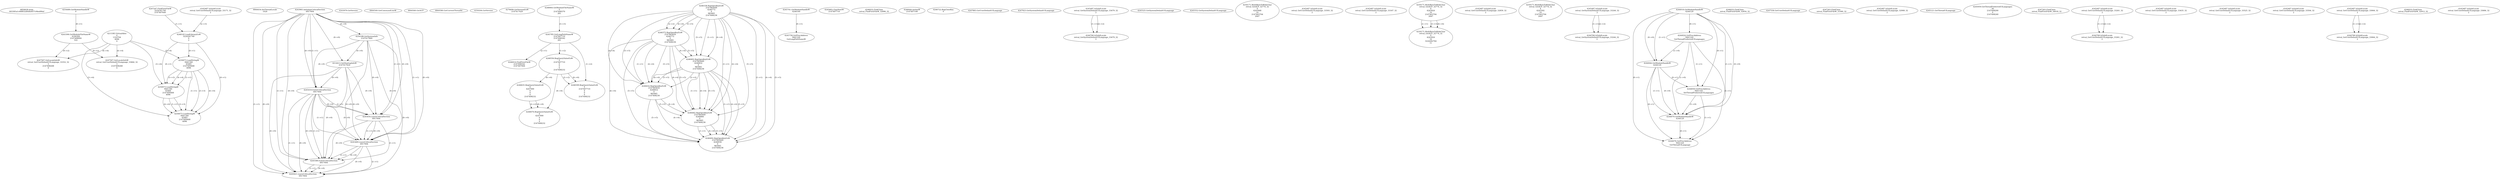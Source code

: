 // Global SCDG with merge call
digraph {
	0 [label="6850628.main
003383a1c68f832d0d4e857c94ed90ef"]
	1 [label="4254480.GetModuleHandleW
0"]
	2 [label="6844434.SetThreadLocale
1024"]
	3 [label="4243965.InitializeCriticalSection
6917004"]
	4 [label="4243979.GetVersion
"]
	5 [label="4250188.GetSystemInfo
2147417660"]
	3 -> 5 [label="(0-->0)"]
	6 [label="6844540.GetCommandLineW
"]
	7 [label="4214413.GetStartupInfoW
2147417624"]
	3 -> 7 [label="(0-->0)"]
	5 -> 7 [label="(0-->0)"]
	8 [label="6844560.GetACP
"]
	9 [label="6844580.GetCurrentThreadId
"]
	10 [label="4250204.GetVersion
"]
	11 [label="4276690.GetVersionExW
2147417420"]
	12 [label="4243306.GetModuleFileNameW
4194304
2147408904
522"]
	1 -> 12 [label="(0-->1)"]
	13 [label="4248064.GetModuleFileNameW
0
2147408370
261"]
	14 [label="4215383.VirtualAlloc
0
1310704
4096
4"]
	15 [label="4246338.RegOpenKeyExW
2147483649
4246772
0
983065
2147408236"]
	16 [label="4245741.GetModuleHandleW
4246160"]
	17 [label="4245758.GetProcAddress
9441320
GetLongPathNameW"]
	16 -> 17 [label="(0-->1)"]
	18 [label="4245785.GetLongPathNameW
2147407710
2147406542
261"]
	13 -> 18 [label="(3-->3)"]
	19 [label="4245683.CharNextW
2147407716"]
	20 [label="4246014.FindFirstFileW
2147406542
2147407064"]
	18 -> 20 [label="(2-->1)"]
	21 [label="4246032.FindClose
retval_FindFirstFileW_32896_32"]
	22 [label="4246044.lstrlenW
2147407108"]
	23 [label="4246556.RegQueryValueExW
0
2147407710
0
0
0
2147408232"]
	18 -> 23 [label="(1-->2)"]
	24 [label="4246635.RegQueryValueExW
0
4247000
0
0
0
2147408232"]
	23 -> 24 [label="(6-->6)"]
	25 [label="4246722.RegCloseKey
0"]
	26 [label="4247883.GetUserDefaultUILanguage
"]
	27 [label="4245418.EnterCriticalSection
6917004"]
	3 -> 27 [label="(1-->1)"]
	3 -> 27 [label="(0-->0)"]
	5 -> 27 [label="(0-->0)"]
	7 -> 27 [label="(0-->0)"]
	28 [label="4245454.LeaveCriticalSection
6917004"]
	3 -> 28 [label="(1-->1)"]
	27 -> 28 [label="(1-->1)"]
	3 -> 28 [label="(0-->0)"]
	5 -> 28 [label="(0-->0)"]
	7 -> 28 [label="(0-->0)"]
	27 -> 28 [label="(0-->0)"]
	29 [label="4247923.GetSystemDefaultUILanguage
"]
	30 [label="4245469.LeaveCriticalSection
6917004"]
	3 -> 30 [label="(1-->1)"]
	27 -> 30 [label="(1-->1)"]
	28 -> 30 [label="(1-->1)"]
	3 -> 30 [label="(0-->0)"]
	5 -> 30 [label="(0-->0)"]
	7 -> 30 [label="(0-->0)"]
	27 -> 30 [label="(0-->0)"]
	28 -> 30 [label="(0-->0)"]
	31 [label="4245487.IsValidLocale
retval_GetSystemDefaultUILanguage_33479_32
2"]
	32 [label="4244766.IsValidLocale
retval_GetSystemDefaultUILanguage_33479_32
2"]
	31 -> 32 [label="(1-->1)"]
	31 -> 32 [label="(2-->2)"]
	33 [label="4245525.GetSystemDefaultUILanguage
"]
	34 [label="4245552.GetSystemDefaultUILanguage
"]
	35 [label="4250171.MultiByteToWideChar
retval_GetACP_32774_32
0
4243948
10
2147403704
2047"]
	36 [label="4245487.IsValidLocale
retval_GetUserDefaultUILanguage_33593_32
2"]
	37 [label="4246676.RegQueryValueExW
0
4247000
0
0
0
2147408232"]
	24 -> 37 [label="(2-->2)"]
	23 -> 37 [label="(6-->6)"]
	24 -> 37 [label="(6-->6)"]
	38 [label="4245487.IsValidLocale
retval_GetUserDefaultUILanguage_33167_32
2"]
	39 [label="4250171.MultiByteToWideChar
retval_GetACP_32774_32
0
4243924
10
2147403704
2047"]
	40 [label="4250171.MultiByteToWideChar
retval_GetACP_32774_32
0
4243924
10
3224282764
11"]
	39 -> 40 [label="(1-->1)"]
	39 -> 40 [label="(3-->3)"]
	39 -> 40 [label="(4-->4)"]
	41 [label="4246372.RegOpenKeyExW
2147483650
4246772
0
983065
2147408236"]
	15 -> 41 [label="(2-->2)"]
	15 -> 41 [label="(4-->4)"]
	15 -> 41 [label="(5-->5)"]
	42 [label="4246402.RegOpenKeyExW
2147483649
4246832
0
983065
2147408236"]
	15 -> 42 [label="(1-->1)"]
	15 -> 42 [label="(4-->4)"]
	41 -> 42 [label="(4-->4)"]
	15 -> 42 [label="(5-->5)"]
	41 -> 42 [label="(5-->5)"]
	43 [label="4246432.RegOpenKeyExW
2147483650
4246832
0
983065
2147408236"]
	41 -> 43 [label="(1-->1)"]
	42 -> 43 [label="(2-->2)"]
	15 -> 43 [label="(4-->4)"]
	41 -> 43 [label="(4-->4)"]
	42 -> 43 [label="(4-->4)"]
	15 -> 43 [label="(5-->5)"]
	41 -> 43 [label="(5-->5)"]
	42 -> 43 [label="(5-->5)"]
	44 [label="4246462.RegOpenKeyExW
2147483649
4246884
0
983065
2147408236"]
	15 -> 44 [label="(1-->1)"]
	42 -> 44 [label="(1-->1)"]
	15 -> 44 [label="(4-->4)"]
	41 -> 44 [label="(4-->4)"]
	42 -> 44 [label="(4-->4)"]
	43 -> 44 [label="(4-->4)"]
	15 -> 44 [label="(5-->5)"]
	41 -> 44 [label="(5-->5)"]
	42 -> 44 [label="(5-->5)"]
	43 -> 44 [label="(5-->5)"]
	45 [label="4246492.RegOpenKeyExW
2147483649
4246936
0
983065
2147408236"]
	15 -> 45 [label="(1-->1)"]
	42 -> 45 [label="(1-->1)"]
	44 -> 45 [label="(1-->1)"]
	15 -> 45 [label="(4-->4)"]
	41 -> 45 [label="(4-->4)"]
	42 -> 45 [label="(4-->4)"]
	43 -> 45 [label="(4-->4)"]
	44 -> 45 [label="(4-->4)"]
	15 -> 45 [label="(5-->5)"]
	41 -> 45 [label="(5-->5)"]
	42 -> 45 [label="(5-->5)"]
	43 -> 45 [label="(5-->5)"]
	44 -> 45 [label="(5-->5)"]
	46 [label="4245487.IsValidLocale
retval_GetUserDefaultUILanguage_32859_32
2"]
	47 [label="4250171.MultiByteToWideChar
retval_GetACP_32774_32
0
4243592
10
2147403704
2047"]
	48 [label="4245487.IsValidLocale
retval_GetSystemDefaultUILanguage_33244_32
2"]
	49 [label="4244766.IsValidLocale
retval_GetSystemDefaultUILanguage_33244_32
2"]
	48 -> 49 [label="(1-->1)"]
	48 -> 49 [label="(2-->2)"]
	50 [label="4245580.EnterCriticalSection
6917004"]
	3 -> 50 [label="(1-->1)"]
	27 -> 50 [label="(1-->1)"]
	28 -> 50 [label="(1-->1)"]
	30 -> 50 [label="(1-->1)"]
	3 -> 50 [label="(0-->0)"]
	5 -> 50 [label="(0-->0)"]
	7 -> 50 [label="(0-->0)"]
	27 -> 50 [label="(0-->0)"]
	28 -> 50 [label="(0-->0)"]
	30 -> 50 [label="(0-->0)"]
	51 [label="4244018.GetModuleHandleW
4244120"]
	52 [label="4244024.GetProcAddress
9441320
GetThreadPreferredUILanguages"]
	51 -> 52 [label="(0-->1)"]
	53 [label="4244044.GetModuleHandleW
4244120"]
	51 -> 53 [label="(1-->1)"]
	51 -> 53 [label="(0-->0)"]
	52 -> 53 [label="(1-->0)"]
	54 [label="4244050.GetProcAddress
9441320
SetThreadPreferredUILanguages"]
	51 -> 54 [label="(0-->1)"]
	52 -> 54 [label="(1-->1)"]
	53 -> 54 [label="(0-->1)"]
	55 [label="4244070.GetModuleHandleW
4244120"]
	51 -> 55 [label="(1-->1)"]
	53 -> 55 [label="(1-->1)"]
	51 -> 55 [label="(0-->0)"]
	52 -> 55 [label="(1-->0)"]
	53 -> 55 [label="(0-->0)"]
	54 -> 55 [label="(1-->0)"]
	56 [label="4244076.GetProcAddress
9441320
GetThreadUILanguage"]
	51 -> 56 [label="(0-->1)"]
	52 -> 56 [label="(1-->1)"]
	53 -> 56 [label="(0-->1)"]
	54 -> 56 [label="(1-->1)"]
	55 -> 56 [label="(0-->1)"]
	57 [label="4246032.FindClose
retval_FindFirstFileW_32854_32"]
	58 [label="4245487.IsValidLocale
retval_GetUserDefaultUILanguage_33171_32
2"]
	59 [label="4245621.LeaveCriticalSection
6917004"]
	3 -> 59 [label="(1-->1)"]
	27 -> 59 [label="(1-->1)"]
	30 -> 59 [label="(1-->1)"]
	50 -> 59 [label="(1-->1)"]
	3 -> 59 [label="(0-->0)"]
	5 -> 59 [label="(0-->0)"]
	7 -> 59 [label="(0-->0)"]
	27 -> 59 [label="(0-->0)"]
	30 -> 59 [label="(0-->0)"]
	50 -> 59 [label="(0-->0)"]
	60 [label="4247558.GetUserDefaultUILanguage
"]
	61 [label="4247567.GetLocaleInfoW
retval_GetUserDefaultUILanguage_33352_32
3
2147408268
4"]
	12 -> 61 [label="(0-->2)"]
	14 -> 61 [label="(4-->4)"]
	62 [label="4247247.FindFirstFileW
3224341740
2147407640"]
	63 [label="4247263.FindClose
retval_FindFirstFileW_33360_32"]
	64 [label="4248145.LoadLibraryExW
3224341740
0
2"]
	62 -> 64 [label="(1-->1)"]
	58 -> 64 [label="(2-->3)"]
	65 [label="4250073.LoadStringW
9441340
65485
2147409468
4096"]
	64 -> 65 [label="(0-->1)"]
	14 -> 65 [label="(3-->4)"]
	66 [label="4250073.LoadStringW
9441340
65484
2147409468
4096"]
	64 -> 66 [label="(0-->1)"]
	65 -> 66 [label="(1-->1)"]
	65 -> 66 [label="(3-->3)"]
	14 -> 66 [label="(3-->4)"]
	65 -> 66 [label="(4-->4)"]
	67 [label="4245487.IsValidLocale
retval_GetUserDefaultUILanguage_32908_32
2"]
	68 [label="4245121.GetThreadUILanguage
"]
	69 [label="4245059.GetThreadPreferredUILanguages
56
2147408200
0
2147408240"]
	70 [label="4247567.GetLocaleInfoW
retval_GetUserDefaultUILanguage_33664_32
3
2147408268
4"]
	12 -> 70 [label="(0-->2)"]
	14 -> 70 [label="(4-->4)"]
	71 [label="4247263.FindClose
retval_FindFirstFileW_34018_32"]
	72 [label="4245487.IsValidLocale
retval_GetUserDefaultUILanguage_33261_32
2"]
	73 [label="4244766.IsValidLocale
retval_GetUserDefaultUILanguage_33261_32
2"]
	72 -> 73 [label="(1-->1)"]
	72 -> 73 [label="(2-->2)"]
	74 [label="4250073.LoadStringW
9441340
65483
2147409468
4096"]
	64 -> 74 [label="(0-->1)"]
	65 -> 74 [label="(1-->1)"]
	66 -> 74 [label="(1-->1)"]
	65 -> 74 [label="(3-->3)"]
	66 -> 74 [label="(3-->3)"]
	14 -> 74 [label="(3-->4)"]
	65 -> 74 [label="(4-->4)"]
	66 -> 74 [label="(4-->4)"]
	75 [label="4245487.IsValidLocale
retval_GetUserDefaultUILanguage_33435_32
2"]
	76 [label="4245487.IsValidLocale
retval_GetUserDefaultUILanguage_33525_32
2"]
	77 [label="4246599.RegQueryValueExW
0
2147407710
0
0
0
2147408232"]
	18 -> 77 [label="(1-->2)"]
	23 -> 77 [label="(2-->2)"]
	23 -> 77 [label="(6-->6)"]
	78 [label="4245487.IsValidLocale
retval_GetUserDefaultUILanguage_33504_32
2"]
	79 [label="4245487.IsValidLocale
retval_GetUserDefaultUILanguage_33064_32
2"]
	80 [label="4244766.IsValidLocale
retval_GetUserDefaultUILanguage_33064_32
2"]
	79 -> 80 [label="(1-->1)"]
	79 -> 80 [label="(2-->2)"]
	81 [label="4246032.FindClose
retval_FindFirstFileW_32912_32"]
	82 [label="4245487.IsValidLocale
retval_GetUserDefaultUILanguage_33684_32
2"]
}
